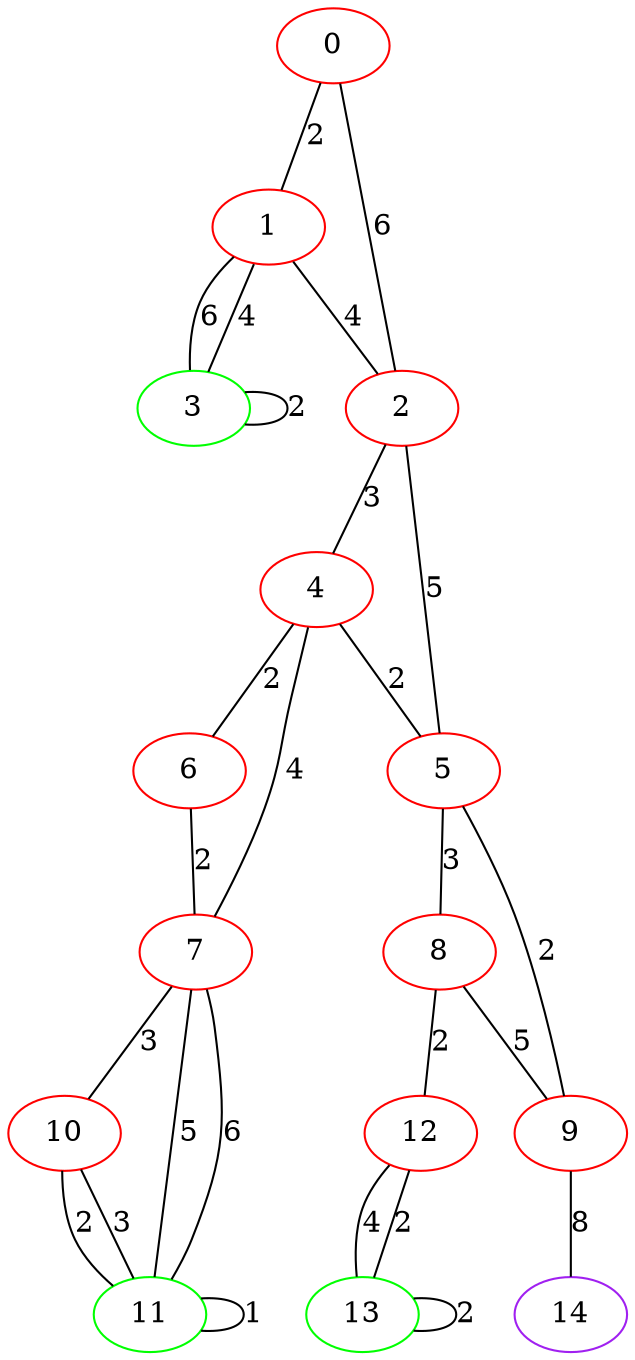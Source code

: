 graph "" {
0 [color=red, weight=1];
1 [color=red, weight=1];
2 [color=red, weight=1];
3 [color=green, weight=2];
4 [color=red, weight=1];
5 [color=red, weight=1];
6 [color=red, weight=1];
7 [color=red, weight=1];
8 [color=red, weight=1];
9 [color=red, weight=1];
10 [color=red, weight=1];
11 [color=green, weight=2];
12 [color=red, weight=1];
13 [color=green, weight=2];
14 [color=purple, weight=4];
0 -- 1  [key=0, label=2];
0 -- 2  [key=0, label=6];
1 -- 2  [key=0, label=4];
1 -- 3  [key=0, label=6];
1 -- 3  [key=1, label=4];
2 -- 4  [key=0, label=3];
2 -- 5  [key=0, label=5];
3 -- 3  [key=0, label=2];
4 -- 5  [key=0, label=2];
4 -- 6  [key=0, label=2];
4 -- 7  [key=0, label=4];
5 -- 8  [key=0, label=3];
5 -- 9  [key=0, label=2];
6 -- 7  [key=0, label=2];
7 -- 10  [key=0, label=3];
7 -- 11  [key=0, label=5];
7 -- 11  [key=1, label=6];
8 -- 9  [key=0, label=5];
8 -- 12  [key=0, label=2];
9 -- 14  [key=0, label=8];
10 -- 11  [key=0, label=2];
10 -- 11  [key=1, label=3];
11 -- 11  [key=0, label=1];
12 -- 13  [key=0, label=4];
12 -- 13  [key=1, label=2];
13 -- 13  [key=0, label=2];
}
